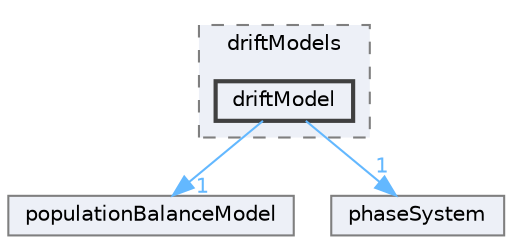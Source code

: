 digraph "src/phaseSystemModels/reactingEuler/multiphaseSystem/populationBalanceModel/driftModels/driftModel"
{
 // LATEX_PDF_SIZE
  bgcolor="transparent";
  edge [fontname=Helvetica,fontsize=10,labelfontname=Helvetica,labelfontsize=10];
  node [fontname=Helvetica,fontsize=10,shape=box,height=0.2,width=0.4];
  compound=true
  subgraph clusterdir_5b72ec1fb972a9df4a4528917bab9b70 {
    graph [ bgcolor="#edf0f7", pencolor="grey50", label="driftModels", fontname=Helvetica,fontsize=10 style="filled,dashed", URL="dir_5b72ec1fb972a9df4a4528917bab9b70.html",tooltip=""]
  dir_a7ccdac76ba0747c01f6f1ba9275ad03 [label="driftModel", fillcolor="#edf0f7", color="grey25", style="filled,bold", URL="dir_a7ccdac76ba0747c01f6f1ba9275ad03.html",tooltip=""];
  }
  dir_3e54fbac01d3fb7a46541771feeefe19 [label="populationBalanceModel", fillcolor="#edf0f7", color="grey50", style="filled", URL="dir_3e54fbac01d3fb7a46541771feeefe19.html",tooltip=""];
  dir_dfe19b54a98af0254be9d6c989217747 [label="phaseSystem", fillcolor="#edf0f7", color="grey50", style="filled", URL="dir_dfe19b54a98af0254be9d6c989217747.html",tooltip=""];
  dir_a7ccdac76ba0747c01f6f1ba9275ad03->dir_3e54fbac01d3fb7a46541771feeefe19 [headlabel="1", labeldistance=1.5 headhref="dir_001049_003003.html" href="dir_001049_003003.html" color="steelblue1" fontcolor="steelblue1"];
  dir_a7ccdac76ba0747c01f6f1ba9275ad03->dir_dfe19b54a98af0254be9d6c989217747 [headlabel="1", labeldistance=1.5 headhref="dir_001049_002906.html" href="dir_001049_002906.html" color="steelblue1" fontcolor="steelblue1"];
}
